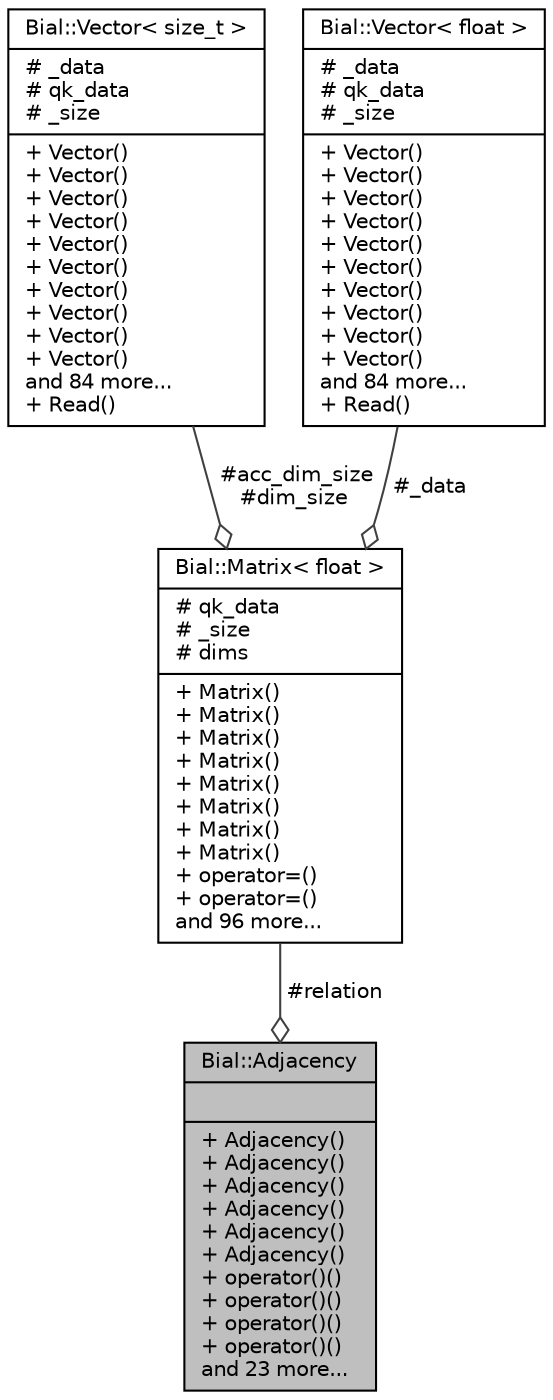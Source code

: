 digraph "Bial::Adjacency"
{
  edge [fontname="Helvetica",fontsize="10",labelfontname="Helvetica",labelfontsize="10"];
  node [fontname="Helvetica",fontsize="10",shape=record];
  Node1 [label="{Bial::Adjacency\n||+ Adjacency()\l+ Adjacency()\l+ Adjacency()\l+ Adjacency()\l+ Adjacency()\l+ Adjacency()\l+ operator()()\l+ operator()()\l+ operator()()\l+ operator()()\land 23 more...\l}",height=0.2,width=0.4,color="black", fillcolor="grey75", style="filled", fontcolor="black"];
  Node2 -> Node1 [color="grey25",fontsize="10",style="solid",label=" #relation" ,arrowhead="odiamond",fontname="Helvetica"];
  Node2 [label="{Bial::Matrix\< float \>\n|# qk_data\l# _size\l# dims\l|+ Matrix()\l+ Matrix()\l+ Matrix()\l+ Matrix()\l+ Matrix()\l+ Matrix()\l+ Matrix()\l+ Matrix()\l+ operator=()\l+ operator=()\land 96 more...\l}",height=0.2,width=0.4,color="black", fillcolor="white", style="filled",URL="$class_bial_1_1_matrix.html"];
  Node3 -> Node2 [color="grey25",fontsize="10",style="solid",label=" #acc_dim_size\n#dim_size" ,arrowhead="odiamond",fontname="Helvetica"];
  Node3 [label="{Bial::Vector\< size_t \>\n|# _data\l# qk_data\l# _size\l|+ Vector()\l+ Vector()\l+ Vector()\l+ Vector()\l+ Vector()\l+ Vector()\l+ Vector()\l+ Vector()\l+ Vector()\l+ Vector()\land 84 more...\l+ Read()\l}",height=0.2,width=0.4,color="black", fillcolor="white", style="filled",URL="$class_bial_1_1_vector.html"];
  Node4 -> Node2 [color="grey25",fontsize="10",style="solid",label=" #_data" ,arrowhead="odiamond",fontname="Helvetica"];
  Node4 [label="{Bial::Vector\< float \>\n|# _data\l# qk_data\l# _size\l|+ Vector()\l+ Vector()\l+ Vector()\l+ Vector()\l+ Vector()\l+ Vector()\l+ Vector()\l+ Vector()\l+ Vector()\l+ Vector()\land 84 more...\l+ Read()\l}",height=0.2,width=0.4,color="black", fillcolor="white", style="filled",URL="$class_bial_1_1_vector.html"];
}

